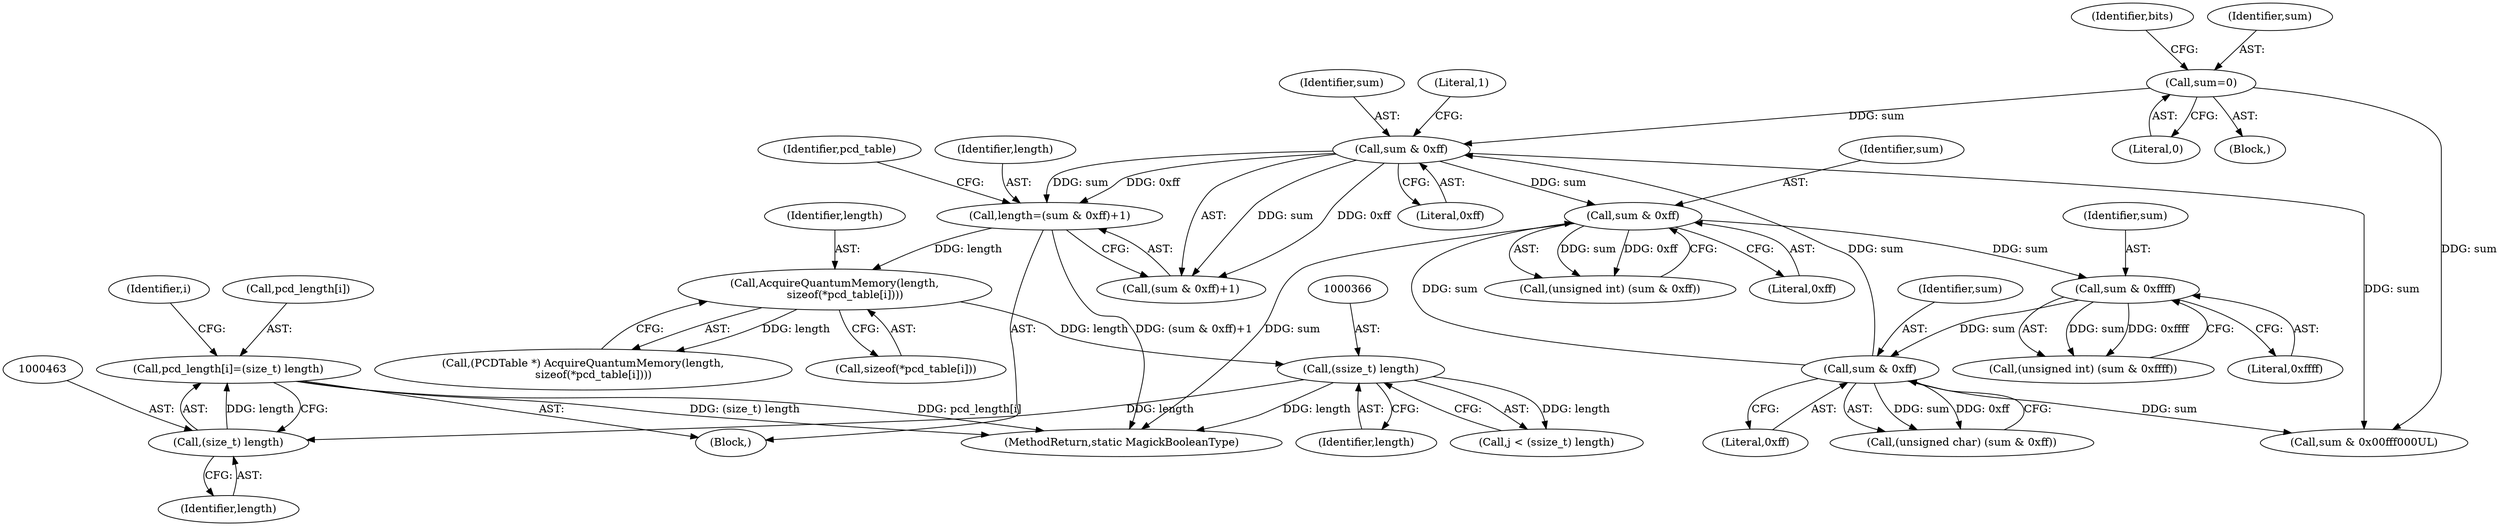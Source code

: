 digraph "0_ImageMagick_1e6a3ace073c9ec9c71e439c111d23c6e66cb6ae@array" {
"1000458" [label="(Call,pcd_length[i]=(size_t) length)"];
"1000462" [label="(Call,(size_t) length)"];
"1000365" [label="(Call,(ssize_t) length)"];
"1000307" [label="(Call,AcquireQuantumMemory(length,\n      sizeof(*pcd_table[i])))"];
"1000294" [label="(Call,length=(sum & 0xff)+1)"];
"1000297" [label="(Call,sum & 0xff)"];
"1000439" [label="(Call,sum & 0xff)"];
"1000427" [label="(Call,sum & 0xffff)"];
"1000380" [label="(Call,sum & 0xff)"];
"1000242" [label="(Call,sum=0)"];
"1000365" [label="(Call,(ssize_t) length)"];
"1000381" [label="(Identifier,sum)"];
"1000244" [label="(Literal,0)"];
"1000246" [label="(Identifier,bits)"];
"1000296" [label="(Call,(sum & 0xff)+1)"];
"1000294" [label="(Call,length=(sum & 0xff)+1)"];
"1000363" [label="(Call,j < (ssize_t) length)"];
"1000242" [label="(Call,sum=0)"];
"1000462" [label="(Call,(size_t) length)"];
"1000300" [label="(Literal,1)"];
"1000308" [label="(Identifier,length)"];
"1000464" [label="(Identifier,length)"];
"1000440" [label="(Identifier,sum)"];
"1000439" [label="(Call,sum & 0xff)"];
"1000458" [label="(Call,pcd_length[i]=(size_t) length)"];
"1000112" [label="(Block,)"];
"1000290" [label="(Identifier,i)"];
"1000382" [label="(Literal,0xff)"];
"1000378" [label="(Call,(unsigned int) (sum & 0xff))"];
"1000309" [label="(Call,sizeof(*pcd_table[i]))"];
"1000297" [label="(Call,sum & 0xff)"];
"1000425" [label="(Call,(unsigned int) (sum & 0xffff))"];
"1000298" [label="(Identifier,sum)"];
"1000367" [label="(Identifier,length)"];
"1000305" [label="(Call,(PCDTable *) AcquireQuantumMemory(length,\n      sizeof(*pcd_table[i])))"];
"1000429" [label="(Literal,0xffff)"];
"1000489" [label="(Call,sum & 0x00fff000UL)"];
"1000427" [label="(Call,sum & 0xffff)"];
"1000303" [label="(Identifier,pcd_table)"];
"1000437" [label="(Call,(unsigned char) (sum & 0xff))"];
"1000823" [label="(MethodReturn,static MagickBooleanType)"];
"1000307" [label="(Call,AcquireQuantumMemory(length,\n      sizeof(*pcd_table[i])))"];
"1000295" [label="(Identifier,length)"];
"1000380" [label="(Call,sum & 0xff)"];
"1000459" [label="(Call,pcd_length[i])"];
"1000243" [label="(Identifier,sum)"];
"1000299" [label="(Literal,0xff)"];
"1000291" [label="(Block,)"];
"1000428" [label="(Identifier,sum)"];
"1000441" [label="(Literal,0xff)"];
"1000458" -> "1000291"  [label="AST: "];
"1000458" -> "1000462"  [label="CFG: "];
"1000459" -> "1000458"  [label="AST: "];
"1000462" -> "1000458"  [label="AST: "];
"1000290" -> "1000458"  [label="CFG: "];
"1000458" -> "1000823"  [label="DDG: pcd_length[i]"];
"1000458" -> "1000823"  [label="DDG: (size_t) length"];
"1000462" -> "1000458"  [label="DDG: length"];
"1000462" -> "1000464"  [label="CFG: "];
"1000463" -> "1000462"  [label="AST: "];
"1000464" -> "1000462"  [label="AST: "];
"1000365" -> "1000462"  [label="DDG: length"];
"1000365" -> "1000363"  [label="AST: "];
"1000365" -> "1000367"  [label="CFG: "];
"1000366" -> "1000365"  [label="AST: "];
"1000367" -> "1000365"  [label="AST: "];
"1000363" -> "1000365"  [label="CFG: "];
"1000365" -> "1000823"  [label="DDG: length"];
"1000365" -> "1000363"  [label="DDG: length"];
"1000307" -> "1000365"  [label="DDG: length"];
"1000307" -> "1000305"  [label="AST: "];
"1000307" -> "1000309"  [label="CFG: "];
"1000308" -> "1000307"  [label="AST: "];
"1000309" -> "1000307"  [label="AST: "];
"1000305" -> "1000307"  [label="CFG: "];
"1000307" -> "1000305"  [label="DDG: length"];
"1000294" -> "1000307"  [label="DDG: length"];
"1000294" -> "1000291"  [label="AST: "];
"1000294" -> "1000296"  [label="CFG: "];
"1000295" -> "1000294"  [label="AST: "];
"1000296" -> "1000294"  [label="AST: "];
"1000303" -> "1000294"  [label="CFG: "];
"1000294" -> "1000823"  [label="DDG: (sum & 0xff)+1"];
"1000297" -> "1000294"  [label="DDG: sum"];
"1000297" -> "1000294"  [label="DDG: 0xff"];
"1000297" -> "1000296"  [label="AST: "];
"1000297" -> "1000299"  [label="CFG: "];
"1000298" -> "1000297"  [label="AST: "];
"1000299" -> "1000297"  [label="AST: "];
"1000300" -> "1000297"  [label="CFG: "];
"1000297" -> "1000296"  [label="DDG: sum"];
"1000297" -> "1000296"  [label="DDG: 0xff"];
"1000439" -> "1000297"  [label="DDG: sum"];
"1000242" -> "1000297"  [label="DDG: sum"];
"1000297" -> "1000380"  [label="DDG: sum"];
"1000297" -> "1000489"  [label="DDG: sum"];
"1000439" -> "1000437"  [label="AST: "];
"1000439" -> "1000441"  [label="CFG: "];
"1000440" -> "1000439"  [label="AST: "];
"1000441" -> "1000439"  [label="AST: "];
"1000437" -> "1000439"  [label="CFG: "];
"1000439" -> "1000380"  [label="DDG: sum"];
"1000439" -> "1000437"  [label="DDG: sum"];
"1000439" -> "1000437"  [label="DDG: 0xff"];
"1000427" -> "1000439"  [label="DDG: sum"];
"1000439" -> "1000489"  [label="DDG: sum"];
"1000427" -> "1000425"  [label="AST: "];
"1000427" -> "1000429"  [label="CFG: "];
"1000428" -> "1000427"  [label="AST: "];
"1000429" -> "1000427"  [label="AST: "];
"1000425" -> "1000427"  [label="CFG: "];
"1000427" -> "1000425"  [label="DDG: sum"];
"1000427" -> "1000425"  [label="DDG: 0xffff"];
"1000380" -> "1000427"  [label="DDG: sum"];
"1000380" -> "1000378"  [label="AST: "];
"1000380" -> "1000382"  [label="CFG: "];
"1000381" -> "1000380"  [label="AST: "];
"1000382" -> "1000380"  [label="AST: "];
"1000378" -> "1000380"  [label="CFG: "];
"1000380" -> "1000823"  [label="DDG: sum"];
"1000380" -> "1000378"  [label="DDG: sum"];
"1000380" -> "1000378"  [label="DDG: 0xff"];
"1000242" -> "1000112"  [label="AST: "];
"1000242" -> "1000244"  [label="CFG: "];
"1000243" -> "1000242"  [label="AST: "];
"1000244" -> "1000242"  [label="AST: "];
"1000246" -> "1000242"  [label="CFG: "];
"1000242" -> "1000489"  [label="DDG: sum"];
}
